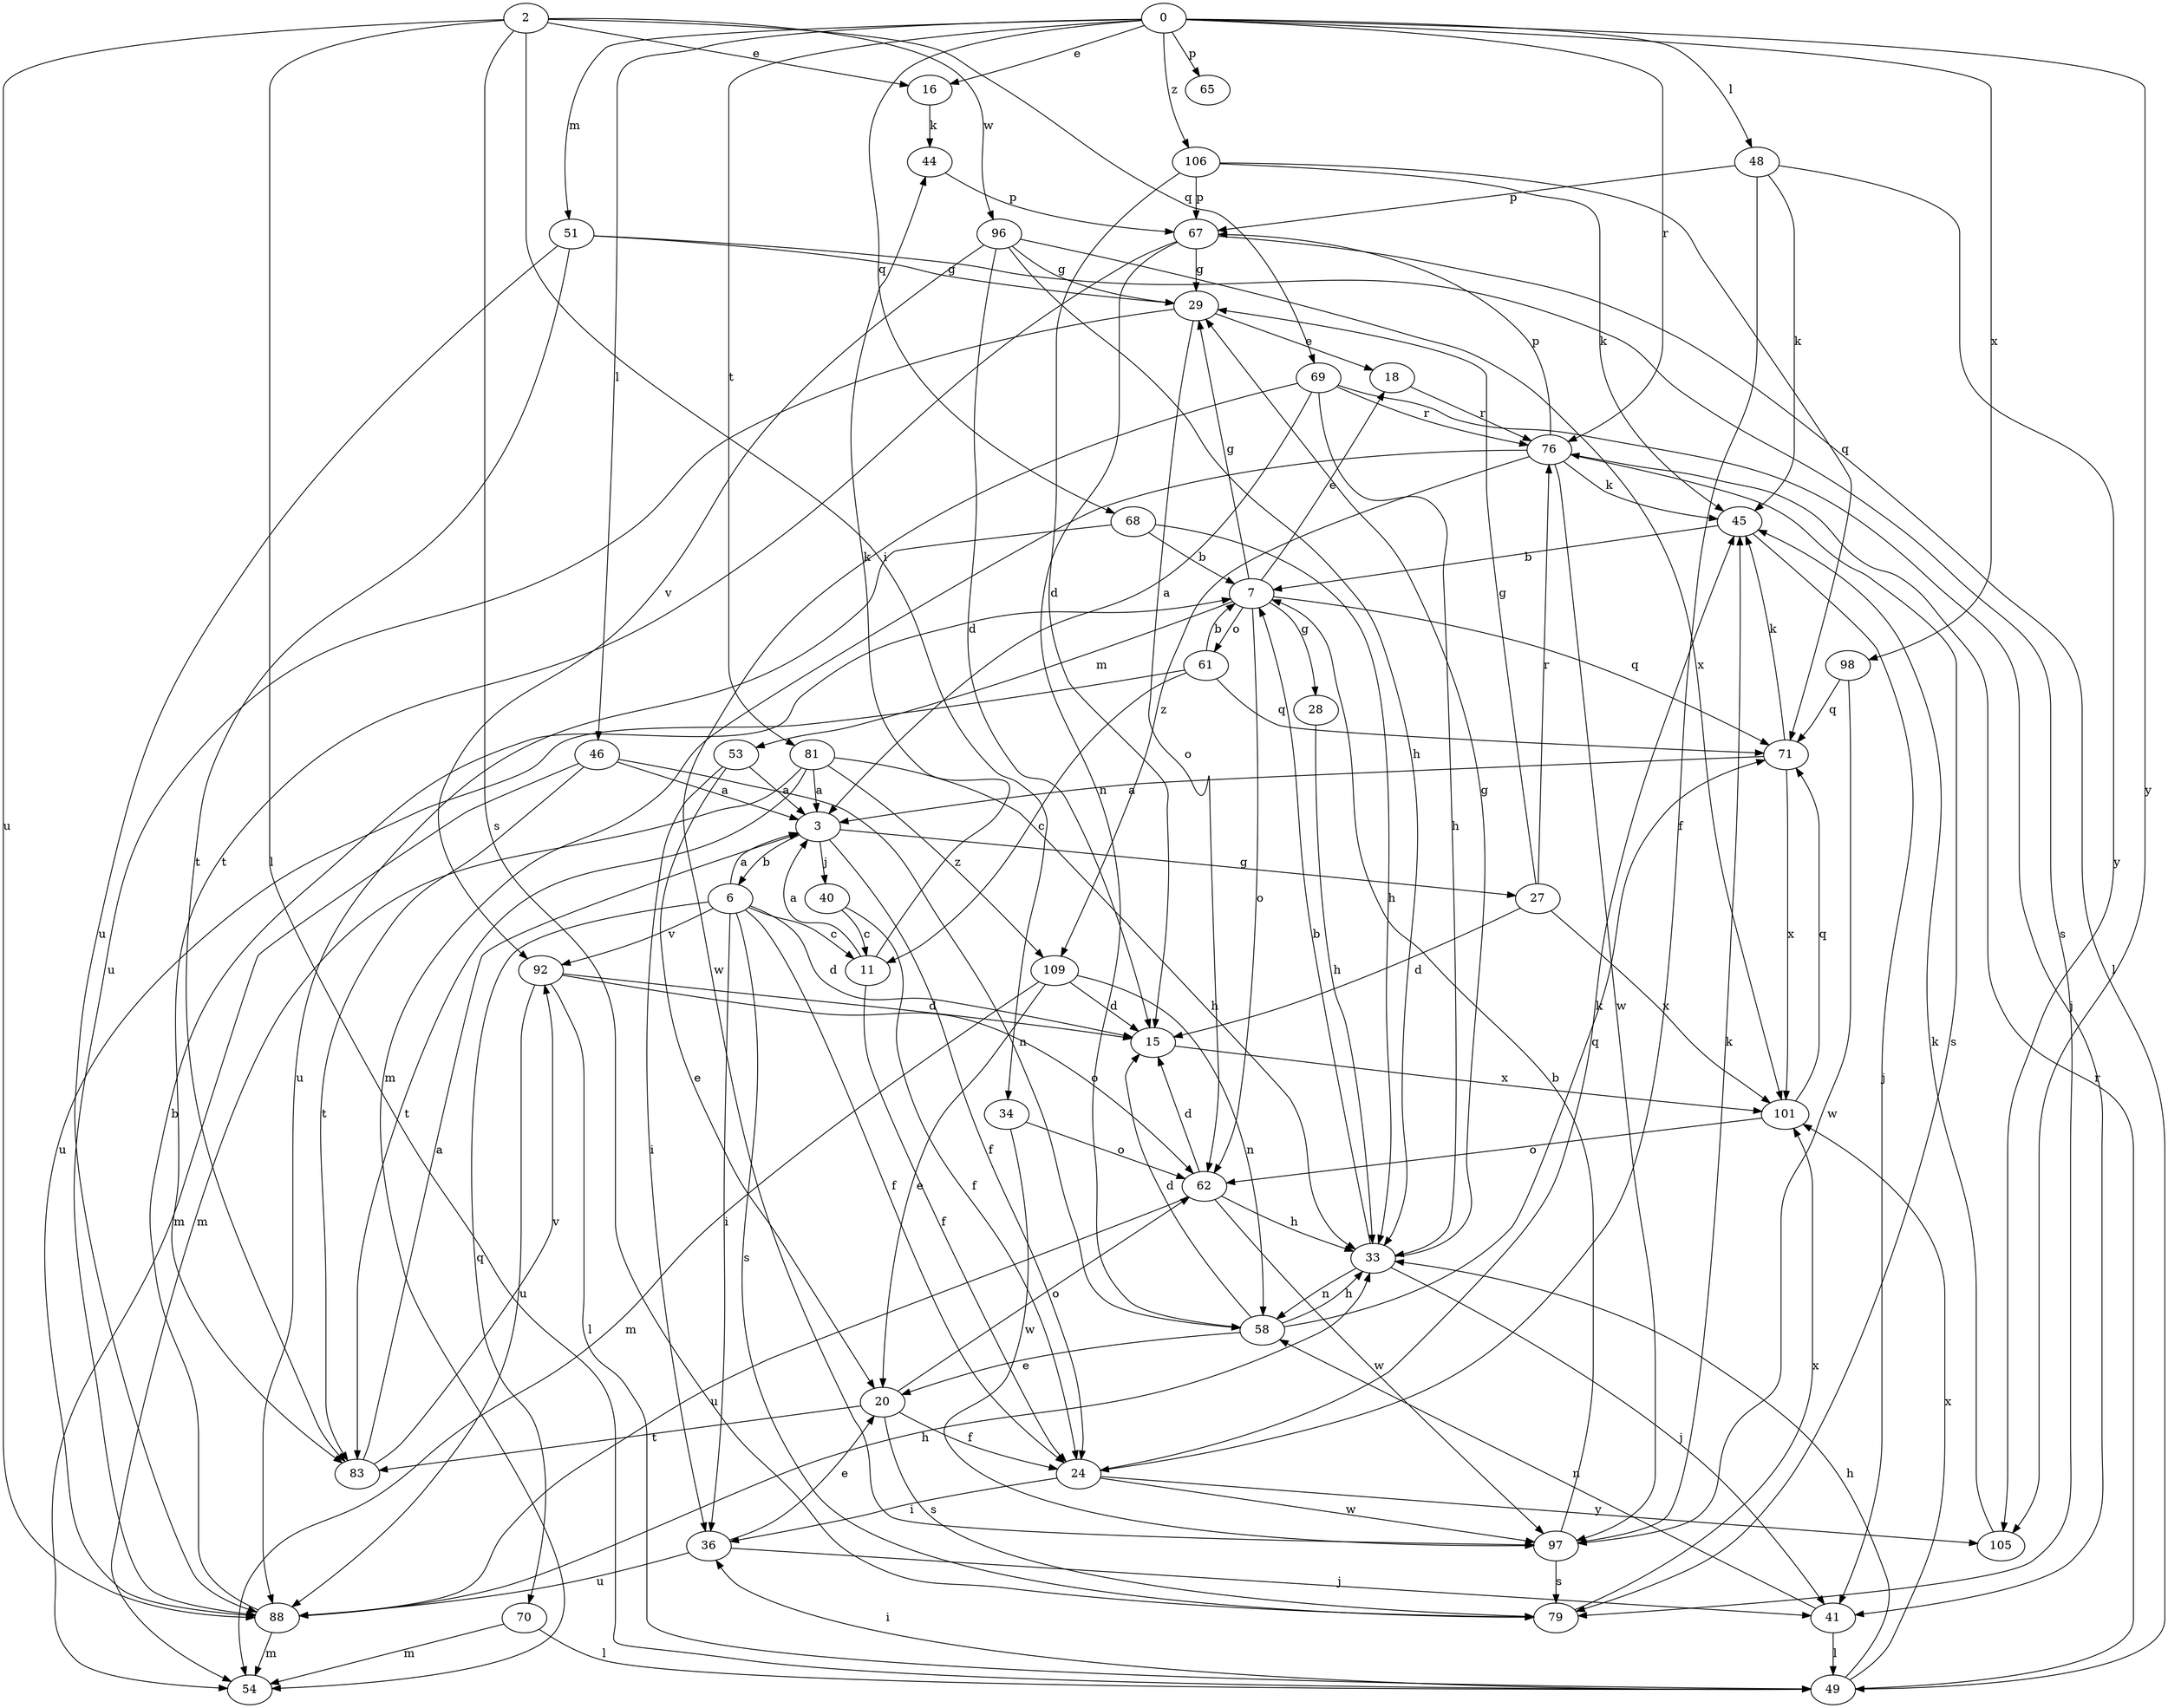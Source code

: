 strict digraph  {
0;
2;
3;
6;
7;
11;
15;
16;
18;
20;
24;
27;
28;
29;
33;
34;
36;
40;
41;
44;
45;
46;
48;
49;
51;
53;
54;
58;
61;
62;
65;
67;
68;
69;
70;
71;
76;
79;
81;
83;
88;
92;
96;
97;
98;
101;
105;
106;
109;
0 -> 16  [label=e];
0 -> 46  [label=l];
0 -> 48  [label=l];
0 -> 51  [label=m];
0 -> 65  [label=p];
0 -> 68  [label=q];
0 -> 76  [label=r];
0 -> 81  [label=t];
0 -> 98  [label=x];
0 -> 105  [label=y];
0 -> 106  [label=z];
2 -> 16  [label=e];
2 -> 34  [label=i];
2 -> 49  [label=l];
2 -> 69  [label=q];
2 -> 79  [label=s];
2 -> 88  [label=u];
2 -> 96  [label=w];
3 -> 6  [label=b];
3 -> 24  [label=f];
3 -> 27  [label=g];
3 -> 40  [label=j];
6 -> 3  [label=a];
6 -> 11  [label=c];
6 -> 15  [label=d];
6 -> 24  [label=f];
6 -> 36  [label=i];
6 -> 70  [label=q];
6 -> 79  [label=s];
6 -> 92  [label=v];
7 -> 18  [label=e];
7 -> 28  [label=g];
7 -> 29  [label=g];
7 -> 53  [label=m];
7 -> 61  [label=o];
7 -> 62  [label=o];
7 -> 71  [label=q];
11 -> 3  [label=a];
11 -> 24  [label=f];
11 -> 44  [label=k];
15 -> 101  [label=x];
16 -> 44  [label=k];
18 -> 76  [label=r];
20 -> 24  [label=f];
20 -> 62  [label=o];
20 -> 79  [label=s];
20 -> 83  [label=t];
24 -> 36  [label=i];
24 -> 45  [label=k];
24 -> 97  [label=w];
24 -> 105  [label=y];
27 -> 15  [label=d];
27 -> 29  [label=g];
27 -> 76  [label=r];
27 -> 101  [label=x];
28 -> 33  [label=h];
29 -> 18  [label=e];
29 -> 62  [label=o];
29 -> 88  [label=u];
33 -> 7  [label=b];
33 -> 29  [label=g];
33 -> 41  [label=j];
33 -> 58  [label=n];
34 -> 62  [label=o];
34 -> 97  [label=w];
36 -> 20  [label=e];
36 -> 41  [label=j];
36 -> 88  [label=u];
40 -> 11  [label=c];
40 -> 24  [label=f];
41 -> 49  [label=l];
41 -> 58  [label=n];
44 -> 67  [label=p];
45 -> 7  [label=b];
45 -> 41  [label=j];
46 -> 3  [label=a];
46 -> 54  [label=m];
46 -> 58  [label=n];
46 -> 83  [label=t];
48 -> 24  [label=f];
48 -> 45  [label=k];
48 -> 67  [label=p];
48 -> 105  [label=y];
49 -> 33  [label=h];
49 -> 36  [label=i];
49 -> 76  [label=r];
49 -> 101  [label=x];
51 -> 29  [label=g];
51 -> 79  [label=s];
51 -> 83  [label=t];
51 -> 88  [label=u];
53 -> 3  [label=a];
53 -> 20  [label=e];
53 -> 36  [label=i];
58 -> 15  [label=d];
58 -> 20  [label=e];
58 -> 33  [label=h];
58 -> 71  [label=q];
61 -> 7  [label=b];
61 -> 11  [label=c];
61 -> 71  [label=q];
61 -> 88  [label=u];
62 -> 15  [label=d];
62 -> 33  [label=h];
62 -> 88  [label=u];
62 -> 97  [label=w];
67 -> 29  [label=g];
67 -> 49  [label=l];
67 -> 58  [label=n];
67 -> 83  [label=t];
68 -> 7  [label=b];
68 -> 33  [label=h];
68 -> 88  [label=u];
69 -> 3  [label=a];
69 -> 33  [label=h];
69 -> 41  [label=j];
69 -> 76  [label=r];
69 -> 97  [label=w];
70 -> 49  [label=l];
70 -> 54  [label=m];
71 -> 3  [label=a];
71 -> 45  [label=k];
71 -> 101  [label=x];
76 -> 45  [label=k];
76 -> 54  [label=m];
76 -> 67  [label=p];
76 -> 79  [label=s];
76 -> 97  [label=w];
76 -> 109  [label=z];
79 -> 101  [label=x];
81 -> 3  [label=a];
81 -> 33  [label=h];
81 -> 54  [label=m];
81 -> 83  [label=t];
81 -> 109  [label=z];
83 -> 3  [label=a];
83 -> 92  [label=v];
88 -> 7  [label=b];
88 -> 33  [label=h];
88 -> 54  [label=m];
92 -> 15  [label=d];
92 -> 49  [label=l];
92 -> 62  [label=o];
92 -> 88  [label=u];
96 -> 15  [label=d];
96 -> 29  [label=g];
96 -> 33  [label=h];
96 -> 92  [label=v];
96 -> 101  [label=x];
97 -> 7  [label=b];
97 -> 45  [label=k];
97 -> 79  [label=s];
98 -> 71  [label=q];
98 -> 97  [label=w];
101 -> 62  [label=o];
101 -> 71  [label=q];
105 -> 45  [label=k];
106 -> 15  [label=d];
106 -> 45  [label=k];
106 -> 67  [label=p];
106 -> 71  [label=q];
109 -> 15  [label=d];
109 -> 20  [label=e];
109 -> 54  [label=m];
109 -> 58  [label=n];
}
